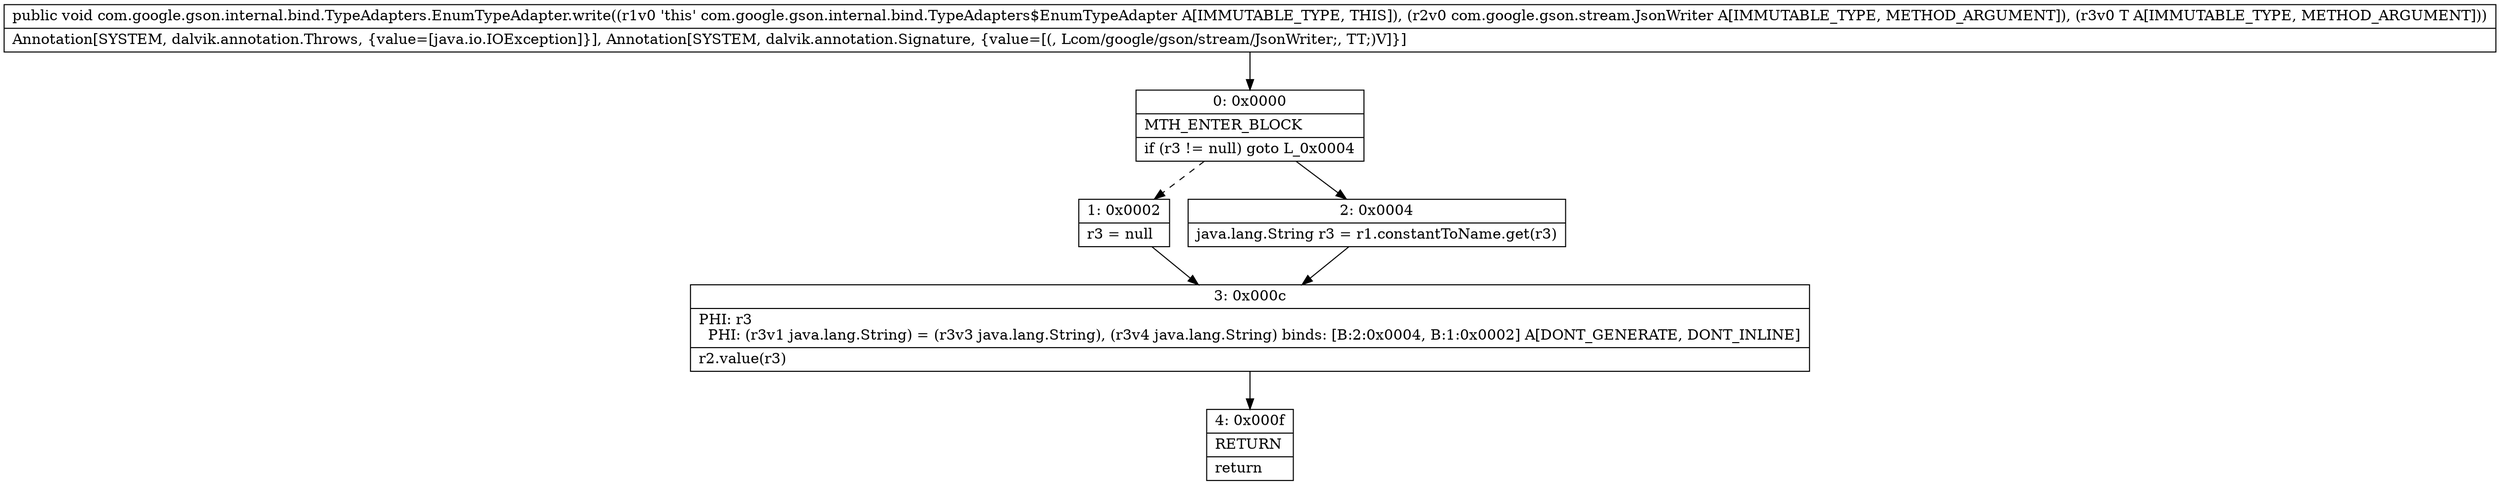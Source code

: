 digraph "CFG forcom.google.gson.internal.bind.TypeAdapters.EnumTypeAdapter.write(Lcom\/google\/gson\/stream\/JsonWriter;Ljava\/lang\/Enum;)V" {
Node_0 [shape=record,label="{0\:\ 0x0000|MTH_ENTER_BLOCK\l|if (r3 != null) goto L_0x0004\l}"];
Node_1 [shape=record,label="{1\:\ 0x0002|r3 = null\l}"];
Node_2 [shape=record,label="{2\:\ 0x0004|java.lang.String r3 = r1.constantToName.get(r3)\l}"];
Node_3 [shape=record,label="{3\:\ 0x000c|PHI: r3 \l  PHI: (r3v1 java.lang.String) = (r3v3 java.lang.String), (r3v4 java.lang.String) binds: [B:2:0x0004, B:1:0x0002] A[DONT_GENERATE, DONT_INLINE]\l|r2.value(r3)\l}"];
Node_4 [shape=record,label="{4\:\ 0x000f|RETURN\l|return\l}"];
MethodNode[shape=record,label="{public void com.google.gson.internal.bind.TypeAdapters.EnumTypeAdapter.write((r1v0 'this' com.google.gson.internal.bind.TypeAdapters$EnumTypeAdapter A[IMMUTABLE_TYPE, THIS]), (r2v0 com.google.gson.stream.JsonWriter A[IMMUTABLE_TYPE, METHOD_ARGUMENT]), (r3v0 T A[IMMUTABLE_TYPE, METHOD_ARGUMENT]))  | Annotation[SYSTEM, dalvik.annotation.Throws, \{value=[java.io.IOException]\}], Annotation[SYSTEM, dalvik.annotation.Signature, \{value=[(, Lcom\/google\/gson\/stream\/JsonWriter;, TT;)V]\}]\l}"];
MethodNode -> Node_0;
Node_0 -> Node_1[style=dashed];
Node_0 -> Node_2;
Node_1 -> Node_3;
Node_2 -> Node_3;
Node_3 -> Node_4;
}

